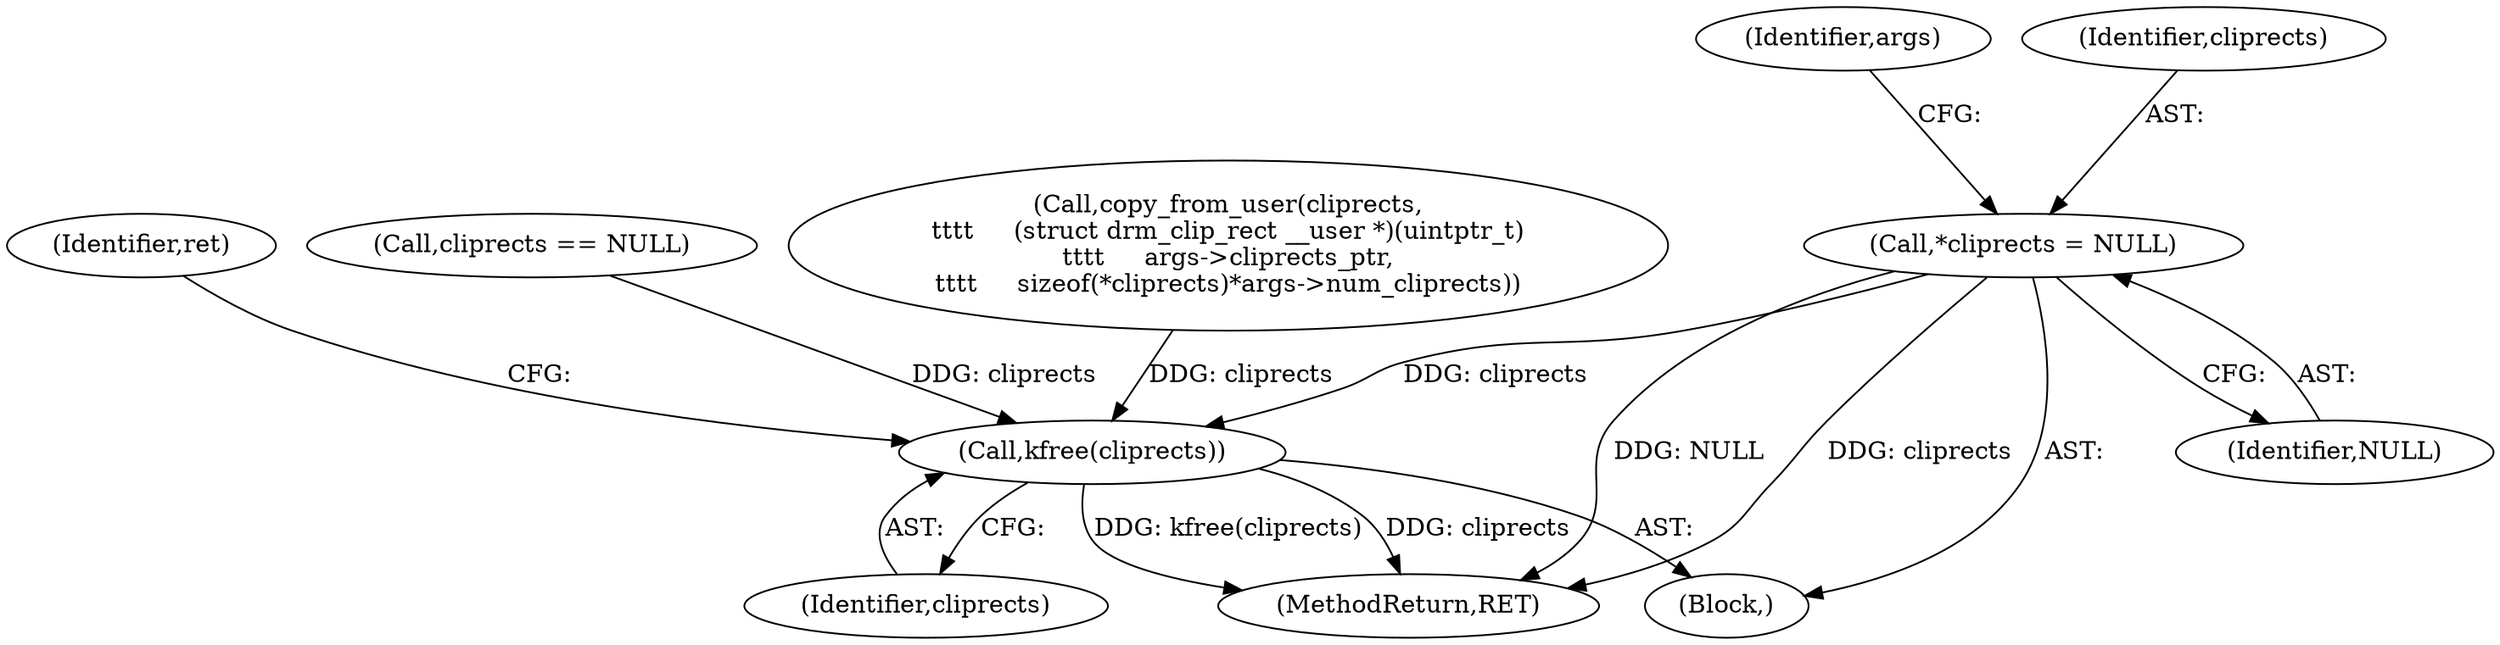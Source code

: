 digraph "0_linux_44afb3a04391a74309d16180d1e4f8386fdfa745@pointer" {
"1000125" [label="(Call,*cliprects = NULL)"];
"1000830" [label="(Call,kfree(cliprects))"];
"1000834" [label="(MethodReturn,RET)"];
"1000833" [label="(Identifier,ret)"];
"1000370" [label="(Call,cliprects == NULL)"];
"1000114" [label="(Block,)"];
"1000139" [label="(Identifier,args)"];
"1000127" [label="(Identifier,NULL)"];
"1000830" [label="(Call,kfree(cliprects))"];
"1000125" [label="(Call,*cliprects = NULL)"];
"1000380" [label="(Call,copy_from_user(cliprects,\n\t\t\t\t     (struct drm_clip_rect __user *)(uintptr_t)\n\t\t\t\t     args->cliprects_ptr,\n\t\t\t\t     sizeof(*cliprects)*args->num_cliprects))"];
"1000126" [label="(Identifier,cliprects)"];
"1000831" [label="(Identifier,cliprects)"];
"1000125" -> "1000114"  [label="AST: "];
"1000125" -> "1000127"  [label="CFG: "];
"1000126" -> "1000125"  [label="AST: "];
"1000127" -> "1000125"  [label="AST: "];
"1000139" -> "1000125"  [label="CFG: "];
"1000125" -> "1000834"  [label="DDG: cliprects"];
"1000125" -> "1000834"  [label="DDG: NULL"];
"1000125" -> "1000830"  [label="DDG: cliprects"];
"1000830" -> "1000114"  [label="AST: "];
"1000830" -> "1000831"  [label="CFG: "];
"1000831" -> "1000830"  [label="AST: "];
"1000833" -> "1000830"  [label="CFG: "];
"1000830" -> "1000834"  [label="DDG: kfree(cliprects)"];
"1000830" -> "1000834"  [label="DDG: cliprects"];
"1000380" -> "1000830"  [label="DDG: cliprects"];
"1000370" -> "1000830"  [label="DDG: cliprects"];
}
